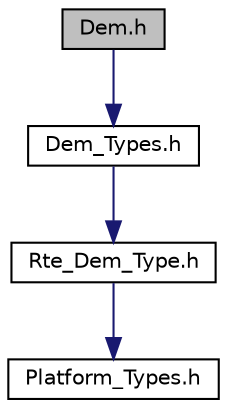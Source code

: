 digraph "Dem.h"
{
 // LATEX_PDF_SIZE
  edge [fontname="Helvetica",fontsize="10",labelfontname="Helvetica",labelfontsize="10"];
  node [fontname="Helvetica",fontsize="10",shape=record];
  Node1 [label="Dem.h",height=0.2,width=0.4,color="black", fillcolor="grey75", style="filled", fontcolor="black",tooltip=" "];
  Node1 -> Node2 [color="midnightblue",fontsize="10",style="solid",fontname="Helvetica"];
  Node2 [label="Dem_Types.h",height=0.2,width=0.4,color="black", fillcolor="white", style="filled",URL="$_dem___types_8h.html",tooltip=" "];
  Node2 -> Node3 [color="midnightblue",fontsize="10",style="solid",fontname="Helvetica"];
  Node3 [label="Rte_Dem_Type.h",height=0.2,width=0.4,color="black", fillcolor="white", style="filled",URL="$_rte___dem___type_8h.html",tooltip=" "];
  Node3 -> Node4 [color="midnightblue",fontsize="10",style="solid",fontname="Helvetica"];
  Node4 [label="Platform_Types.h",height=0.2,width=0.4,color="black", fillcolor="white", style="filled",URL="$_platform___types_8h.html",tooltip=" "];
}
